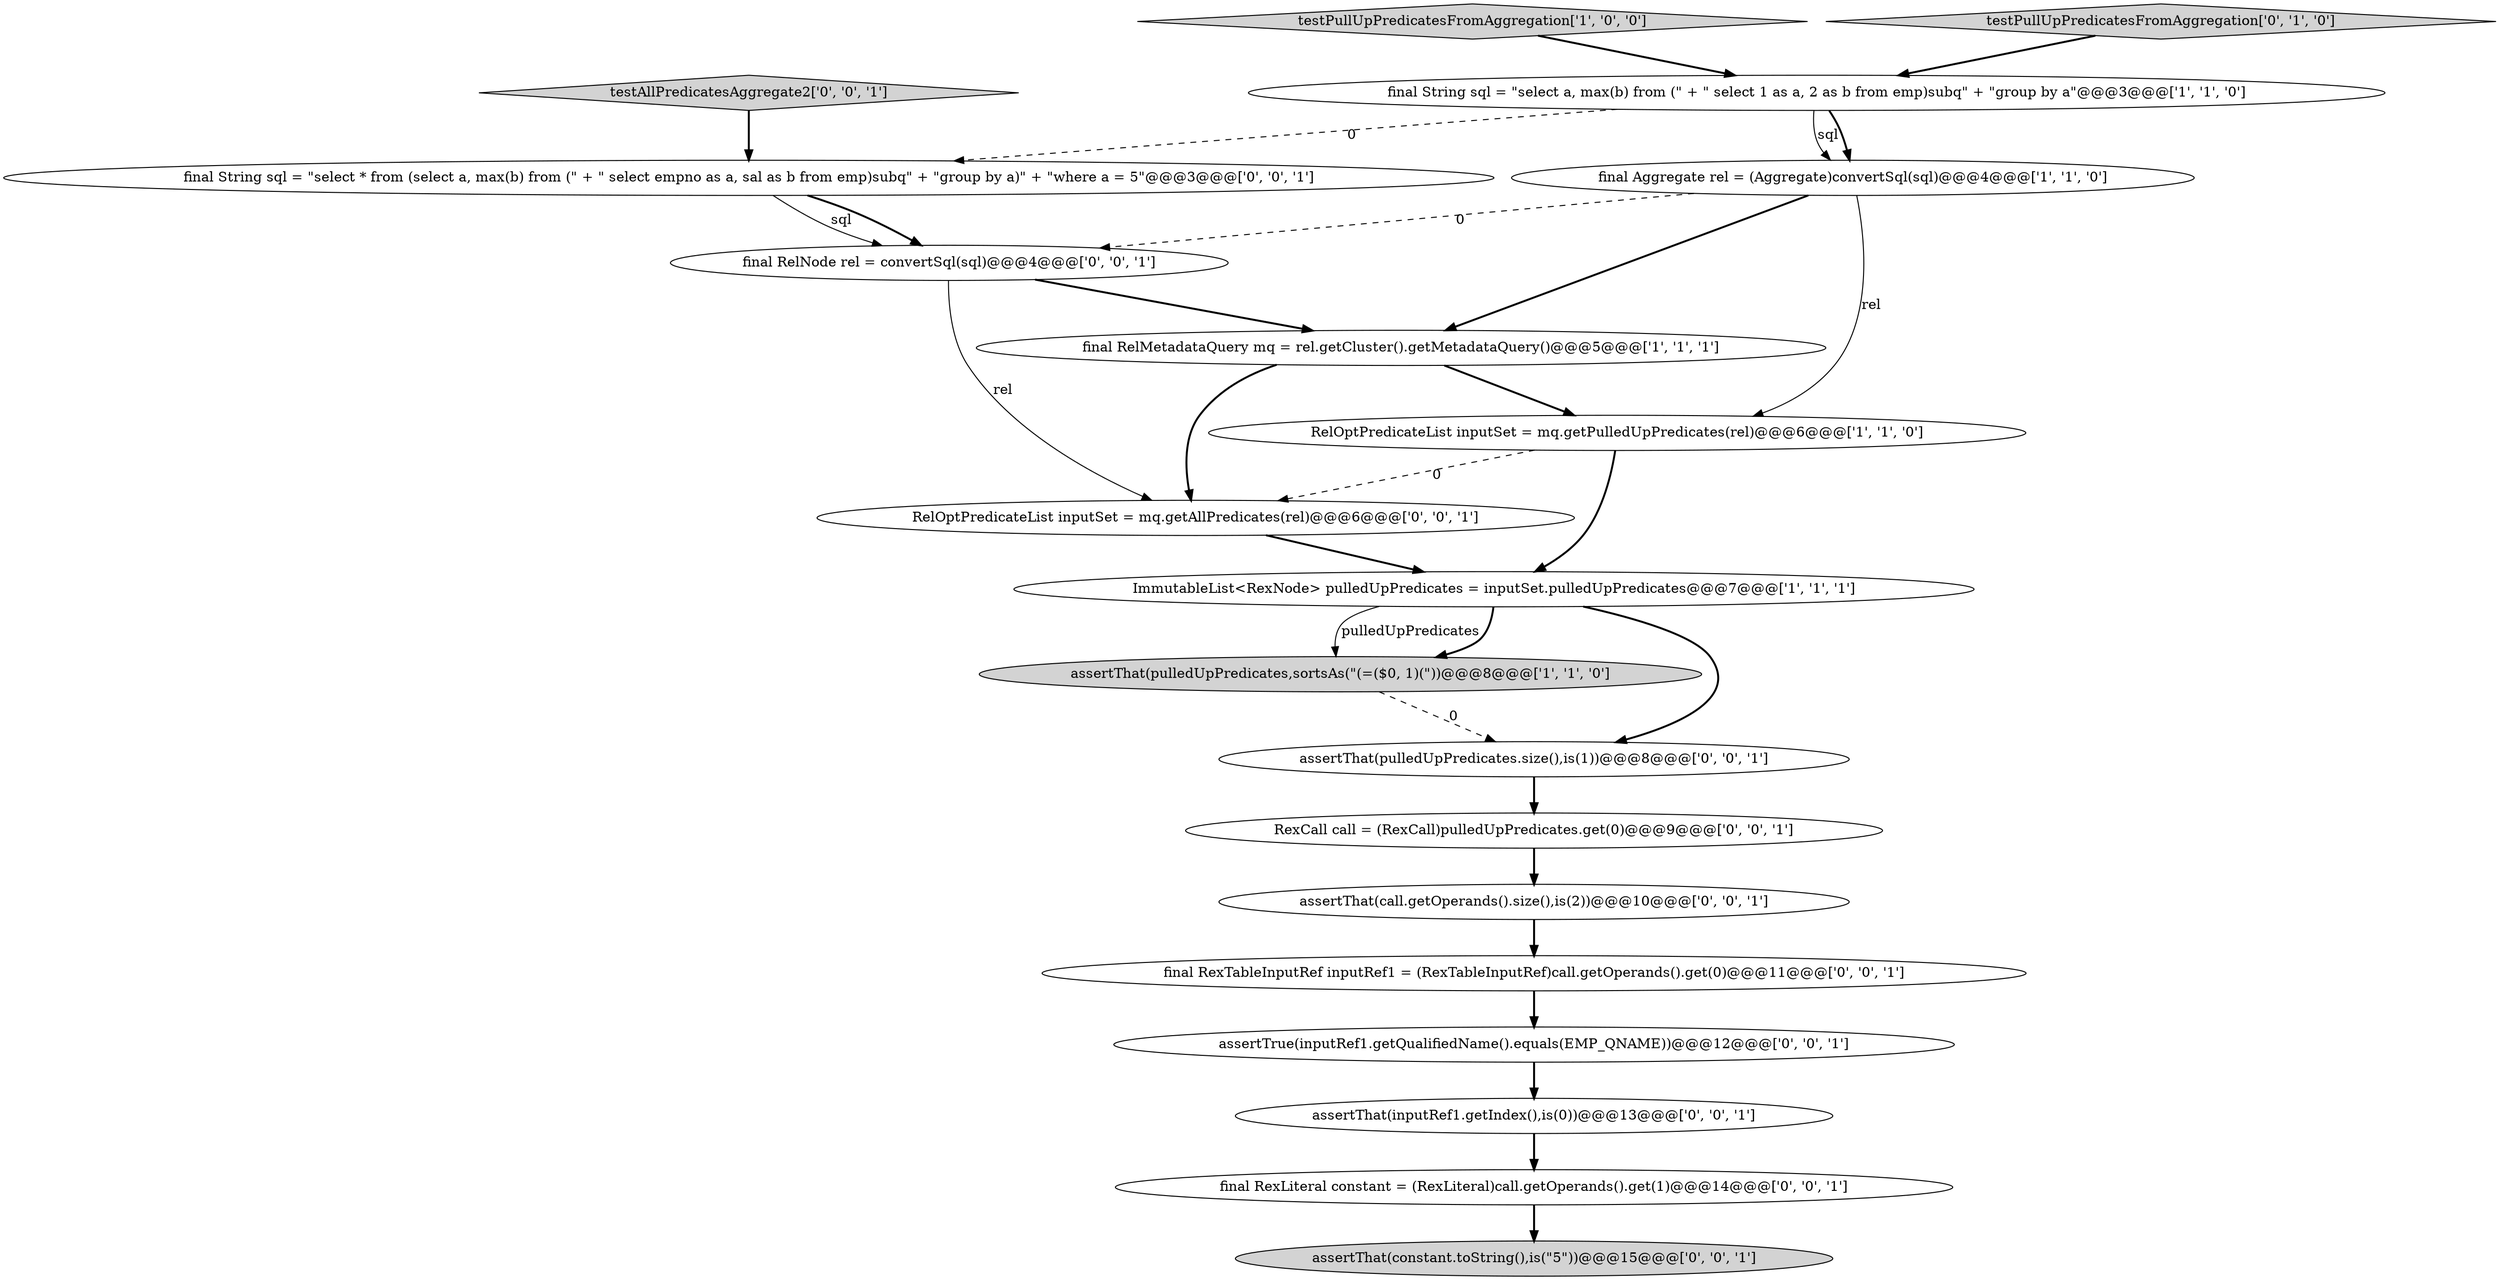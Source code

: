 digraph {
18 [style = filled, label = "final RexTableInputRef inputRef1 = (RexTableInputRef)call.getOperands().get(0)@@@11@@@['0', '0', '1']", fillcolor = white, shape = ellipse image = "AAA0AAABBB3BBB"];
3 [style = filled, label = "final String sql = \"select a, max(b) from (\" + \" select 1 as a, 2 as b from emp)subq\" + \"group by a\"@@@3@@@['1', '1', '0']", fillcolor = white, shape = ellipse image = "AAA0AAABBB1BBB"];
6 [style = filled, label = "ImmutableList<RexNode> pulledUpPredicates = inputSet.pulledUpPredicates@@@7@@@['1', '1', '1']", fillcolor = white, shape = ellipse image = "AAA0AAABBB1BBB"];
1 [style = filled, label = "final Aggregate rel = (Aggregate)convertSql(sql)@@@4@@@['1', '1', '0']", fillcolor = white, shape = ellipse image = "AAA0AAABBB1BBB"];
15 [style = filled, label = "RelOptPredicateList inputSet = mq.getAllPredicates(rel)@@@6@@@['0', '0', '1']", fillcolor = white, shape = ellipse image = "AAA0AAABBB3BBB"];
2 [style = filled, label = "assertThat(pulledUpPredicates,sortsAs(\"(=($0, 1)(\"))@@@8@@@['1', '1', '0']", fillcolor = lightgray, shape = ellipse image = "AAA0AAABBB1BBB"];
4 [style = filled, label = "testPullUpPredicatesFromAggregation['1', '0', '0']", fillcolor = lightgray, shape = diamond image = "AAA0AAABBB1BBB"];
13 [style = filled, label = "assertTrue(inputRef1.getQualifiedName().equals(EMP_QNAME))@@@12@@@['0', '0', '1']", fillcolor = white, shape = ellipse image = "AAA0AAABBB3BBB"];
17 [style = filled, label = "final RelNode rel = convertSql(sql)@@@4@@@['0', '0', '1']", fillcolor = white, shape = ellipse image = "AAA0AAABBB3BBB"];
11 [style = filled, label = "assertThat(inputRef1.getIndex(),is(0))@@@13@@@['0', '0', '1']", fillcolor = white, shape = ellipse image = "AAA0AAABBB3BBB"];
9 [style = filled, label = "RexCall call = (RexCall)pulledUpPredicates.get(0)@@@9@@@['0', '0', '1']", fillcolor = white, shape = ellipse image = "AAA0AAABBB3BBB"];
7 [style = filled, label = "testPullUpPredicatesFromAggregation['0', '1', '0']", fillcolor = lightgray, shape = diamond image = "AAA0AAABBB2BBB"];
10 [style = filled, label = "final String sql = \"select * from (select a, max(b) from (\" + \" select empno as a, sal as b from emp)subq\" + \"group by a)\" + \"where a = 5\"@@@3@@@['0', '0', '1']", fillcolor = white, shape = ellipse image = "AAA0AAABBB3BBB"];
12 [style = filled, label = "assertThat(pulledUpPredicates.size(),is(1))@@@8@@@['0', '0', '1']", fillcolor = white, shape = ellipse image = "AAA0AAABBB3BBB"];
0 [style = filled, label = "RelOptPredicateList inputSet = mq.getPulledUpPredicates(rel)@@@6@@@['1', '1', '0']", fillcolor = white, shape = ellipse image = "AAA0AAABBB1BBB"];
14 [style = filled, label = "assertThat(call.getOperands().size(),is(2))@@@10@@@['0', '0', '1']", fillcolor = white, shape = ellipse image = "AAA0AAABBB3BBB"];
16 [style = filled, label = "final RexLiteral constant = (RexLiteral)call.getOperands().get(1)@@@14@@@['0', '0', '1']", fillcolor = white, shape = ellipse image = "AAA0AAABBB3BBB"];
19 [style = filled, label = "testAllPredicatesAggregate2['0', '0', '1']", fillcolor = lightgray, shape = diamond image = "AAA0AAABBB3BBB"];
8 [style = filled, label = "assertThat(constant.toString(),is(\"5\"))@@@15@@@['0', '0', '1']", fillcolor = lightgray, shape = ellipse image = "AAA0AAABBB3BBB"];
5 [style = filled, label = "final RelMetadataQuery mq = rel.getCluster().getMetadataQuery()@@@5@@@['1', '1', '1']", fillcolor = white, shape = ellipse image = "AAA0AAABBB1BBB"];
1->5 [style = bold, label=""];
11->16 [style = bold, label=""];
4->3 [style = bold, label=""];
17->5 [style = bold, label=""];
3->1 [style = solid, label="sql"];
3->1 [style = bold, label=""];
16->8 [style = bold, label=""];
0->6 [style = bold, label=""];
0->15 [style = dashed, label="0"];
5->15 [style = bold, label=""];
19->10 [style = bold, label=""];
1->0 [style = solid, label="rel"];
10->17 [style = bold, label=""];
10->17 [style = solid, label="sql"];
15->6 [style = bold, label=""];
6->2 [style = solid, label="pulledUpPredicates"];
12->9 [style = bold, label=""];
13->11 [style = bold, label=""];
7->3 [style = bold, label=""];
6->2 [style = bold, label=""];
2->12 [style = dashed, label="0"];
1->17 [style = dashed, label="0"];
5->0 [style = bold, label=""];
18->13 [style = bold, label=""];
9->14 [style = bold, label=""];
14->18 [style = bold, label=""];
3->10 [style = dashed, label="0"];
17->15 [style = solid, label="rel"];
6->12 [style = bold, label=""];
}

